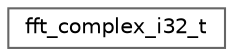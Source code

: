 digraph "Graphical Class Hierarchy"
{
 // LATEX_PDF_SIZE
  bgcolor="transparent";
  edge [fontname=Helvetica,fontsize=10,labelfontname=Helvetica,labelfontsize=10];
  node [fontname=Helvetica,fontsize=10,shape=box,height=0.2,width=0.4];
  rankdir="LR";
  Node0 [id="Node000000",label="fft_complex_i32_t",height=0.2,width=0.4,color="grey40", fillcolor="white", style="filled",URL="$structfft__complex__i32__t.html",tooltip=" "];
}
